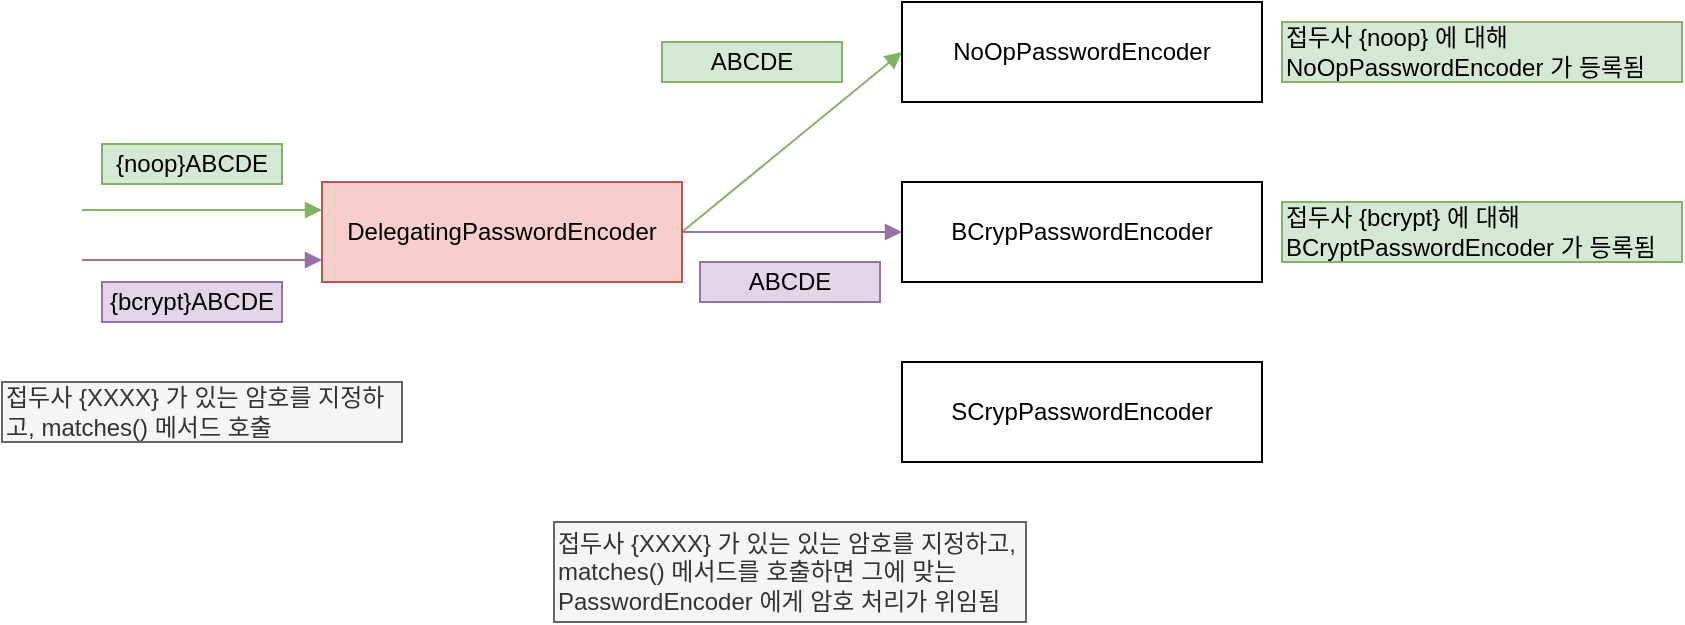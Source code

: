 <mxfile version="23.0.2" type="device">
  <diagram name="페이지-1" id="VB-xair7F4L-mEWiASB3">
    <mxGraphModel dx="1114" dy="894" grid="1" gridSize="10" guides="1" tooltips="1" connect="1" arrows="1" fold="1" page="1" pageScale="1" pageWidth="827" pageHeight="1169" math="0" shadow="0">
      <root>
        <mxCell id="0" />
        <mxCell id="1" parent="0" />
        <mxCell id="KNLb88jh5nLwbT6RkXHB-6" style="rounded=0;orthogonalLoop=1;jettySize=auto;html=1;entryX=0;entryY=0.5;entryDx=0;entryDy=0;exitX=1;exitY=0.5;exitDx=0;exitDy=0;endArrow=block;endFill=1;fillColor=#d5e8d4;strokeColor=#82b366;" edge="1" parent="1" source="KNLb88jh5nLwbT6RkXHB-1" target="KNLb88jh5nLwbT6RkXHB-2">
          <mxGeometry relative="1" as="geometry" />
        </mxCell>
        <mxCell id="KNLb88jh5nLwbT6RkXHB-7" style="edgeStyle=orthogonalEdgeStyle;rounded=0;orthogonalLoop=1;jettySize=auto;html=1;entryX=0;entryY=0.5;entryDx=0;entryDy=0;endArrow=block;endFill=1;fillColor=#e1d5e7;strokeColor=#9673a6;" edge="1" parent="1" source="KNLb88jh5nLwbT6RkXHB-1" target="KNLb88jh5nLwbT6RkXHB-3">
          <mxGeometry relative="1" as="geometry" />
        </mxCell>
        <mxCell id="KNLb88jh5nLwbT6RkXHB-1" value="DelegatingPasswordEncoder" style="rounded=0;whiteSpace=wrap;html=1;fillColor=#f8cecc;strokeColor=#b85450;" vertex="1" parent="1">
          <mxGeometry x="170" y="300" width="180" height="50" as="geometry" />
        </mxCell>
        <mxCell id="KNLb88jh5nLwbT6RkXHB-2" value="NoOpPasswordEncoder" style="rounded=0;whiteSpace=wrap;html=1;" vertex="1" parent="1">
          <mxGeometry x="460" y="210" width="180" height="50" as="geometry" />
        </mxCell>
        <mxCell id="KNLb88jh5nLwbT6RkXHB-3" value="BCrypPasswordEncoder" style="rounded=0;whiteSpace=wrap;html=1;" vertex="1" parent="1">
          <mxGeometry x="460" y="300" width="180" height="50" as="geometry" />
        </mxCell>
        <mxCell id="KNLb88jh5nLwbT6RkXHB-4" value="SCrypPasswordEncoder" style="rounded=0;whiteSpace=wrap;html=1;" vertex="1" parent="1">
          <mxGeometry x="460" y="390" width="180" height="50" as="geometry" />
        </mxCell>
        <mxCell id="KNLb88jh5nLwbT6RkXHB-5" value="" style="endArrow=block;html=1;rounded=0;entryX=0;entryY=0.5;entryDx=0;entryDy=0;endFill=1;fillColor=#d5e8d4;strokeColor=#82b366;" edge="1" parent="1">
          <mxGeometry width="50" height="50" relative="1" as="geometry">
            <mxPoint x="50" y="314" as="sourcePoint" />
            <mxPoint x="170" y="314" as="targetPoint" />
          </mxGeometry>
        </mxCell>
        <mxCell id="KNLb88jh5nLwbT6RkXHB-8" value="" style="endArrow=block;html=1;rounded=0;entryX=0;entryY=0.5;entryDx=0;entryDy=0;endFill=1;fillColor=#e1d5e7;strokeColor=#9673a6;" edge="1" parent="1">
          <mxGeometry width="50" height="50" relative="1" as="geometry">
            <mxPoint x="50" y="339" as="sourcePoint" />
            <mxPoint x="170" y="339" as="targetPoint" />
          </mxGeometry>
        </mxCell>
        <mxCell id="KNLb88jh5nLwbT6RkXHB-9" value="{noop}ABCDE" style="text;html=1;strokeColor=#82b366;fillColor=#d5e8d4;align=center;verticalAlign=middle;whiteSpace=wrap;rounded=0;" vertex="1" parent="1">
          <mxGeometry x="60" y="281" width="90" height="20" as="geometry" />
        </mxCell>
        <mxCell id="KNLb88jh5nLwbT6RkXHB-10" value="ABCDE" style="text;html=1;strokeColor=#82b366;fillColor=#d5e8d4;align=center;verticalAlign=middle;whiteSpace=wrap;rounded=0;" vertex="1" parent="1">
          <mxGeometry x="340" y="230" width="90" height="20" as="geometry" />
        </mxCell>
        <mxCell id="KNLb88jh5nLwbT6RkXHB-11" value="{bcrypt}ABCDE" style="text;html=1;strokeColor=#9673a6;fillColor=#e1d5e7;align=center;verticalAlign=middle;whiteSpace=wrap;rounded=0;" vertex="1" parent="1">
          <mxGeometry x="60" y="350" width="90" height="20" as="geometry" />
        </mxCell>
        <mxCell id="KNLb88jh5nLwbT6RkXHB-12" value="ABCDE" style="text;html=1;strokeColor=#9673a6;fillColor=#e1d5e7;align=center;verticalAlign=middle;whiteSpace=wrap;rounded=0;" vertex="1" parent="1">
          <mxGeometry x="359" y="340" width="90" height="20" as="geometry" />
        </mxCell>
        <mxCell id="KNLb88jh5nLwbT6RkXHB-13" value="접두사 {XXXX} 가 있는 암호를 지정하고, matches() 메서드 호출" style="text;html=1;strokeColor=#666666;fillColor=#f5f5f5;align=left;verticalAlign=middle;whiteSpace=wrap;rounded=0;fontColor=#333333;" vertex="1" parent="1">
          <mxGeometry x="10" y="400" width="200" height="30" as="geometry" />
        </mxCell>
        <mxCell id="KNLb88jh5nLwbT6RkXHB-14" value="접두사 {XXXX} 가 있는 있는 암호를 지정하고, matches() 메서드를 호출하면 그에 맞는 PasswordEncoder 에게 암호 처리가 위임됨" style="text;html=1;strokeColor=#666666;fillColor=#f5f5f5;align=left;verticalAlign=middle;whiteSpace=wrap;rounded=0;fontColor=#333333;" vertex="1" parent="1">
          <mxGeometry x="286" y="470" width="236" height="50" as="geometry" />
        </mxCell>
        <mxCell id="KNLb88jh5nLwbT6RkXHB-15" value="접두사 {noop} 에 대해 NoOpPasswordEncoder 가 등록됨" style="text;html=1;strokeColor=#82b366;fillColor=#d5e8d4;align=left;verticalAlign=middle;whiteSpace=wrap;rounded=0;" vertex="1" parent="1">
          <mxGeometry x="650" y="220" width="200" height="30" as="geometry" />
        </mxCell>
        <mxCell id="KNLb88jh5nLwbT6RkXHB-16" value="접두사 {bcrypt} 에 대해 BCryptPasswordEncoder 가 등록됨" style="text;html=1;strokeColor=#82b366;fillColor=#d5e8d4;align=left;verticalAlign=middle;whiteSpace=wrap;rounded=0;" vertex="1" parent="1">
          <mxGeometry x="650" y="310" width="200" height="30" as="geometry" />
        </mxCell>
      </root>
    </mxGraphModel>
  </diagram>
</mxfile>
